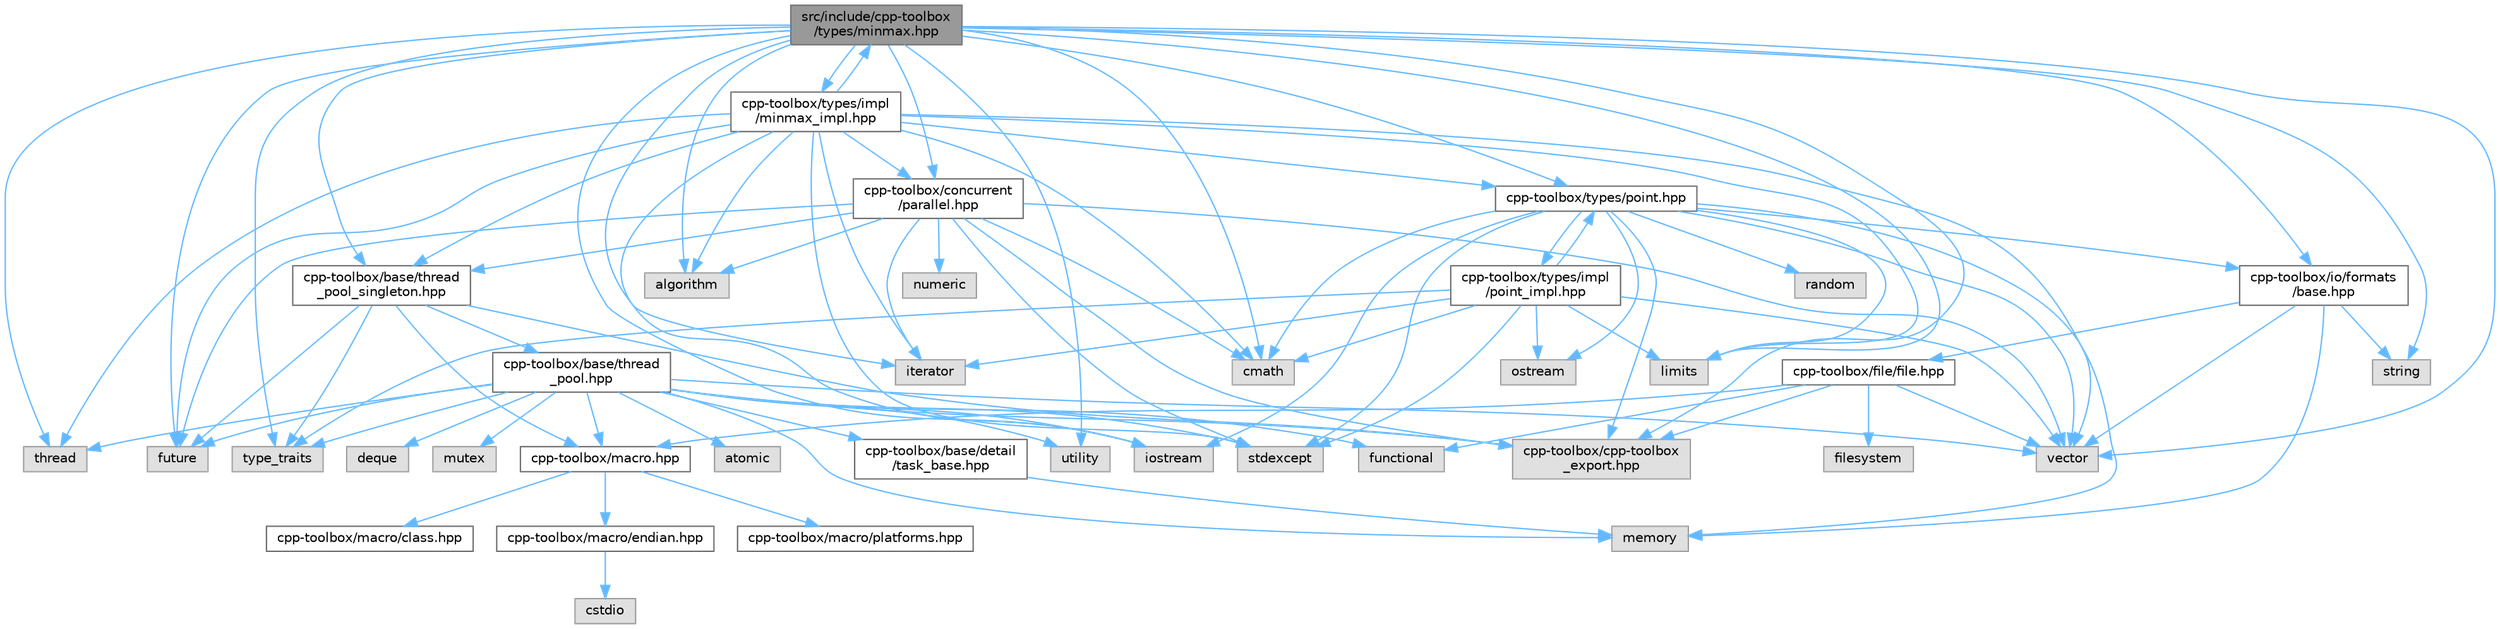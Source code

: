 digraph "src/include/cpp-toolbox/types/minmax.hpp"
{
 // LATEX_PDF_SIZE
  bgcolor="transparent";
  edge [fontname=Helvetica,fontsize=10,labelfontname=Helvetica,labelfontsize=10];
  node [fontname=Helvetica,fontsize=10,shape=box,height=0.2,width=0.4];
  Node1 [id="Node000001",label="src/include/cpp-toolbox\l/types/minmax.hpp",height=0.2,width=0.4,color="gray40", fillcolor="grey60", style="filled", fontcolor="black",tooltip=" "];
  Node1 -> Node2 [id="edge1_Node000001_Node000002",color="steelblue1",style="solid",tooltip=" "];
  Node2 [id="Node000002",label="algorithm",height=0.2,width=0.4,color="grey60", fillcolor="#E0E0E0", style="filled",tooltip=" "];
  Node1 -> Node3 [id="edge2_Node000001_Node000003",color="steelblue1",style="solid",tooltip=" "];
  Node3 [id="Node000003",label="cmath",height=0.2,width=0.4,color="grey60", fillcolor="#E0E0E0", style="filled",tooltip=" "];
  Node1 -> Node4 [id="edge3_Node000001_Node000004",color="steelblue1",style="solid",tooltip=" "];
  Node4 [id="Node000004",label="future",height=0.2,width=0.4,color="grey60", fillcolor="#E0E0E0", style="filled",tooltip=" "];
  Node1 -> Node5 [id="edge4_Node000001_Node000005",color="steelblue1",style="solid",tooltip=" "];
  Node5 [id="Node000005",label="iostream",height=0.2,width=0.4,color="grey60", fillcolor="#E0E0E0", style="filled",tooltip=" "];
  Node1 -> Node6 [id="edge5_Node000001_Node000006",color="steelblue1",style="solid",tooltip=" "];
  Node6 [id="Node000006",label="iterator",height=0.2,width=0.4,color="grey60", fillcolor="#E0E0E0", style="filled",tooltip=" "];
  Node1 -> Node7 [id="edge6_Node000001_Node000007",color="steelblue1",style="solid",tooltip=" "];
  Node7 [id="Node000007",label="limits",height=0.2,width=0.4,color="grey60", fillcolor="#E0E0E0", style="filled",tooltip=" "];
  Node1 -> Node8 [id="edge7_Node000001_Node000008",color="steelblue1",style="solid",tooltip=" "];
  Node8 [id="Node000008",label="string",height=0.2,width=0.4,color="grey60", fillcolor="#E0E0E0", style="filled",tooltip=" "];
  Node1 -> Node9 [id="edge8_Node000001_Node000009",color="steelblue1",style="solid",tooltip=" "];
  Node9 [id="Node000009",label="thread",height=0.2,width=0.4,color="grey60", fillcolor="#E0E0E0", style="filled",tooltip=" "];
  Node1 -> Node10 [id="edge9_Node000001_Node000010",color="steelblue1",style="solid",tooltip=" "];
  Node10 [id="Node000010",label="type_traits",height=0.2,width=0.4,color="grey60", fillcolor="#E0E0E0", style="filled",tooltip=" "];
  Node1 -> Node11 [id="edge10_Node000001_Node000011",color="steelblue1",style="solid",tooltip=" "];
  Node11 [id="Node000011",label="utility",height=0.2,width=0.4,color="grey60", fillcolor="#E0E0E0", style="filled",tooltip=" "];
  Node1 -> Node12 [id="edge11_Node000001_Node000012",color="steelblue1",style="solid",tooltip=" "];
  Node12 [id="Node000012",label="vector",height=0.2,width=0.4,color="grey60", fillcolor="#E0E0E0", style="filled",tooltip=" "];
  Node1 -> Node13 [id="edge12_Node000001_Node000013",color="steelblue1",style="solid",tooltip=" "];
  Node13 [id="Node000013",label="cpp-toolbox/base/thread\l_pool_singleton.hpp",height=0.2,width=0.4,color="grey40", fillcolor="white", style="filled",URL="$thread__pool__singleton_8hpp.html",tooltip=" "];
  Node13 -> Node4 [id="edge13_Node000013_Node000004",color="steelblue1",style="solid",tooltip=" "];
  Node13 -> Node10 [id="edge14_Node000013_Node000010",color="steelblue1",style="solid",tooltip=" "];
  Node13 -> Node14 [id="edge15_Node000013_Node000014",color="steelblue1",style="solid",tooltip=" "];
  Node14 [id="Node000014",label="cpp-toolbox/cpp-toolbox\l_export.hpp",height=0.2,width=0.4,color="grey60", fillcolor="#E0E0E0", style="filled",tooltip=" "];
  Node13 -> Node15 [id="edge16_Node000013_Node000015",color="steelblue1",style="solid",tooltip=" "];
  Node15 [id="Node000015",label="cpp-toolbox/macro.hpp",height=0.2,width=0.4,color="grey40", fillcolor="white", style="filled",URL="$macro_8hpp.html",tooltip="通用的编译器、平台、架构检测和实用宏定义 / Common macros for compiler, platform, architecture detection and utility macro..."];
  Node15 -> Node16 [id="edge17_Node000015_Node000016",color="steelblue1",style="solid",tooltip=" "];
  Node16 [id="Node000016",label="cpp-toolbox/macro/class.hpp",height=0.2,width=0.4,color="grey40", fillcolor="white", style="filled",URL="$class_8hpp.html",tooltip=" "];
  Node15 -> Node17 [id="edge18_Node000015_Node000017",color="steelblue1",style="solid",tooltip=" "];
  Node17 [id="Node000017",label="cpp-toolbox/macro/endian.hpp",height=0.2,width=0.4,color="grey40", fillcolor="white", style="filled",URL="$endian_8hpp.html",tooltip=" "];
  Node17 -> Node18 [id="edge19_Node000017_Node000018",color="steelblue1",style="solid",tooltip=" "];
  Node18 [id="Node000018",label="cstdio",height=0.2,width=0.4,color="grey60", fillcolor="#E0E0E0", style="filled",tooltip=" "];
  Node15 -> Node19 [id="edge20_Node000015_Node000019",color="steelblue1",style="solid",tooltip=" "];
  Node19 [id="Node000019",label="cpp-toolbox/macro/platforms.hpp",height=0.2,width=0.4,color="grey40", fillcolor="white", style="filled",URL="$platforms_8hpp.html",tooltip=" "];
  Node13 -> Node20 [id="edge21_Node000013_Node000020",color="steelblue1",style="solid",tooltip=" "];
  Node20 [id="Node000020",label="cpp-toolbox/base/thread\l_pool.hpp",height=0.2,width=0.4,color="grey40", fillcolor="white", style="filled",URL="$thread__pool_8hpp.html",tooltip=" "];
  Node20 -> Node21 [id="edge22_Node000020_Node000021",color="steelblue1",style="solid",tooltip=" "];
  Node21 [id="Node000021",label="atomic",height=0.2,width=0.4,color="grey60", fillcolor="#E0E0E0", style="filled",tooltip=" "];
  Node20 -> Node22 [id="edge23_Node000020_Node000022",color="steelblue1",style="solid",tooltip=" "];
  Node22 [id="Node000022",label="deque",height=0.2,width=0.4,color="grey60", fillcolor="#E0E0E0", style="filled",tooltip=" "];
  Node20 -> Node23 [id="edge24_Node000020_Node000023",color="steelblue1",style="solid",tooltip=" "];
  Node23 [id="Node000023",label="functional",height=0.2,width=0.4,color="grey60", fillcolor="#E0E0E0", style="filled",tooltip=" "];
  Node20 -> Node4 [id="edge25_Node000020_Node000004",color="steelblue1",style="solid",tooltip=" "];
  Node20 -> Node5 [id="edge26_Node000020_Node000005",color="steelblue1",style="solid",tooltip=" "];
  Node20 -> Node24 [id="edge27_Node000020_Node000024",color="steelblue1",style="solid",tooltip=" "];
  Node24 [id="Node000024",label="memory",height=0.2,width=0.4,color="grey60", fillcolor="#E0E0E0", style="filled",tooltip=" "];
  Node20 -> Node25 [id="edge28_Node000020_Node000025",color="steelblue1",style="solid",tooltip=" "];
  Node25 [id="Node000025",label="mutex",height=0.2,width=0.4,color="grey60", fillcolor="#E0E0E0", style="filled",tooltip=" "];
  Node20 -> Node26 [id="edge29_Node000020_Node000026",color="steelblue1",style="solid",tooltip=" "];
  Node26 [id="Node000026",label="stdexcept",height=0.2,width=0.4,color="grey60", fillcolor="#E0E0E0", style="filled",tooltip=" "];
  Node20 -> Node9 [id="edge30_Node000020_Node000009",color="steelblue1",style="solid",tooltip=" "];
  Node20 -> Node10 [id="edge31_Node000020_Node000010",color="steelblue1",style="solid",tooltip=" "];
  Node20 -> Node11 [id="edge32_Node000020_Node000011",color="steelblue1",style="solid",tooltip=" "];
  Node20 -> Node12 [id="edge33_Node000020_Node000012",color="steelblue1",style="solid",tooltip=" "];
  Node20 -> Node27 [id="edge34_Node000020_Node000027",color="steelblue1",style="solid",tooltip=" "];
  Node27 [id="Node000027",label="cpp-toolbox/base/detail\l/task_base.hpp",height=0.2,width=0.4,color="grey40", fillcolor="white", style="filled",URL="$task__base_8hpp.html",tooltip=" "];
  Node27 -> Node24 [id="edge35_Node000027_Node000024",color="steelblue1",style="solid",tooltip=" "];
  Node20 -> Node14 [id="edge36_Node000020_Node000014",color="steelblue1",style="solid",tooltip=" "];
  Node20 -> Node15 [id="edge37_Node000020_Node000015",color="steelblue1",style="solid",tooltip=" "];
  Node1 -> Node28 [id="edge38_Node000001_Node000028",color="steelblue1",style="solid",tooltip=" "];
  Node28 [id="Node000028",label="cpp-toolbox/concurrent\l/parallel.hpp",height=0.2,width=0.4,color="grey40", fillcolor="white", style="filled",URL="$parallel_8hpp.html",tooltip=" "];
  Node28 -> Node2 [id="edge39_Node000028_Node000002",color="steelblue1",style="solid",tooltip=" "];
  Node28 -> Node3 [id="edge40_Node000028_Node000003",color="steelblue1",style="solid",tooltip=" "];
  Node28 -> Node4 [id="edge41_Node000028_Node000004",color="steelblue1",style="solid",tooltip=" "];
  Node28 -> Node6 [id="edge42_Node000028_Node000006",color="steelblue1",style="solid",tooltip=" "];
  Node28 -> Node29 [id="edge43_Node000028_Node000029",color="steelblue1",style="solid",tooltip=" "];
  Node29 [id="Node000029",label="numeric",height=0.2,width=0.4,color="grey60", fillcolor="#E0E0E0", style="filled",tooltip=" "];
  Node28 -> Node26 [id="edge44_Node000028_Node000026",color="steelblue1",style="solid",tooltip=" "];
  Node28 -> Node12 [id="edge45_Node000028_Node000012",color="steelblue1",style="solid",tooltip=" "];
  Node28 -> Node14 [id="edge46_Node000028_Node000014",color="steelblue1",style="solid",tooltip=" "];
  Node28 -> Node13 [id="edge47_Node000028_Node000013",color="steelblue1",style="solid",tooltip=" "];
  Node1 -> Node14 [id="edge48_Node000001_Node000014",color="steelblue1",style="solid",tooltip=" "];
  Node1 -> Node30 [id="edge49_Node000001_Node000030",color="steelblue1",style="solid",tooltip=" "];
  Node30 [id="Node000030",label="cpp-toolbox/io/formats\l/base.hpp",height=0.2,width=0.4,color="grey40", fillcolor="white", style="filled",URL="$io_2formats_2base_8hpp.html",tooltip=" "];
  Node30 -> Node24 [id="edge50_Node000030_Node000024",color="steelblue1",style="solid",tooltip=" "];
  Node30 -> Node8 [id="edge51_Node000030_Node000008",color="steelblue1",style="solid",tooltip=" "];
  Node30 -> Node12 [id="edge52_Node000030_Node000012",color="steelblue1",style="solid",tooltip=" "];
  Node30 -> Node31 [id="edge53_Node000030_Node000031",color="steelblue1",style="solid",tooltip=" "];
  Node31 [id="Node000031",label="cpp-toolbox/file/file.hpp",height=0.2,width=0.4,color="grey40", fillcolor="white", style="filled",URL="$file_8hpp.html",tooltip=" "];
  Node31 -> Node32 [id="edge54_Node000031_Node000032",color="steelblue1",style="solid",tooltip=" "];
  Node32 [id="Node000032",label="filesystem",height=0.2,width=0.4,color="grey60", fillcolor="#E0E0E0", style="filled",tooltip=" "];
  Node31 -> Node23 [id="edge55_Node000031_Node000023",color="steelblue1",style="solid",tooltip=" "];
  Node31 -> Node12 [id="edge56_Node000031_Node000012",color="steelblue1",style="solid",tooltip=" "];
  Node31 -> Node14 [id="edge57_Node000031_Node000014",color="steelblue1",style="solid",tooltip=" "];
  Node31 -> Node15 [id="edge58_Node000031_Node000015",color="steelblue1",style="solid",tooltip=" "];
  Node1 -> Node33 [id="edge59_Node000001_Node000033",color="steelblue1",style="solid",tooltip=" "];
  Node33 [id="Node000033",label="cpp-toolbox/types/point.hpp",height=0.2,width=0.4,color="grey40", fillcolor="white", style="filled",URL="$point_8hpp.html",tooltip=" "];
  Node33 -> Node3 [id="edge60_Node000033_Node000003",color="steelblue1",style="solid",tooltip=" "];
  Node33 -> Node5 [id="edge61_Node000033_Node000005",color="steelblue1",style="solid",tooltip=" "];
  Node33 -> Node7 [id="edge62_Node000033_Node000007",color="steelblue1",style="solid",tooltip=" "];
  Node33 -> Node24 [id="edge63_Node000033_Node000024",color="steelblue1",style="solid",tooltip=" "];
  Node33 -> Node34 [id="edge64_Node000033_Node000034",color="steelblue1",style="solid",tooltip=" "];
  Node34 [id="Node000034",label="ostream",height=0.2,width=0.4,color="grey60", fillcolor="#E0E0E0", style="filled",tooltip=" "];
  Node33 -> Node35 [id="edge65_Node000033_Node000035",color="steelblue1",style="solid",tooltip=" "];
  Node35 [id="Node000035",label="random",height=0.2,width=0.4,color="grey60", fillcolor="#E0E0E0", style="filled",tooltip=" "];
  Node33 -> Node26 [id="edge66_Node000033_Node000026",color="steelblue1",style="solid",tooltip=" "];
  Node33 -> Node12 [id="edge67_Node000033_Node000012",color="steelblue1",style="solid",tooltip=" "];
  Node33 -> Node14 [id="edge68_Node000033_Node000014",color="steelblue1",style="solid",tooltip=" "];
  Node33 -> Node30 [id="edge69_Node000033_Node000030",color="steelblue1",style="solid",tooltip=" "];
  Node33 -> Node36 [id="edge70_Node000033_Node000036",color="steelblue1",style="solid",tooltip=" "];
  Node36 [id="Node000036",label="cpp-toolbox/types/impl\l/point_impl.hpp",height=0.2,width=0.4,color="grey40", fillcolor="white", style="filled",URL="$point__impl_8hpp.html",tooltip=" "];
  Node36 -> Node3 [id="edge71_Node000036_Node000003",color="steelblue1",style="solid",tooltip=" "];
  Node36 -> Node6 [id="edge72_Node000036_Node000006",color="steelblue1",style="solid",tooltip=" "];
  Node36 -> Node7 [id="edge73_Node000036_Node000007",color="steelblue1",style="solid",tooltip=" "];
  Node36 -> Node34 [id="edge74_Node000036_Node000034",color="steelblue1",style="solid",tooltip=" "];
  Node36 -> Node26 [id="edge75_Node000036_Node000026",color="steelblue1",style="solid",tooltip=" "];
  Node36 -> Node10 [id="edge76_Node000036_Node000010",color="steelblue1",style="solid",tooltip=" "];
  Node36 -> Node12 [id="edge77_Node000036_Node000012",color="steelblue1",style="solid",tooltip=" "];
  Node36 -> Node33 [id="edge78_Node000036_Node000033",color="steelblue1",style="solid",tooltip=" "];
  Node1 -> Node37 [id="edge79_Node000001_Node000037",color="steelblue1",style="solid",tooltip=" "];
  Node37 [id="Node000037",label="cpp-toolbox/types/impl\l/minmax_impl.hpp",height=0.2,width=0.4,color="grey40", fillcolor="white", style="filled",URL="$minmax__impl_8hpp.html",tooltip=" "];
  Node37 -> Node1 [id="edge80_Node000037_Node000001",color="steelblue1",style="solid",tooltip=" "];
  Node37 -> Node2 [id="edge81_Node000037_Node000002",color="steelblue1",style="solid",tooltip=" "];
  Node37 -> Node3 [id="edge82_Node000037_Node000003",color="steelblue1",style="solid",tooltip=" "];
  Node37 -> Node4 [id="edge83_Node000037_Node000004",color="steelblue1",style="solid",tooltip=" "];
  Node37 -> Node5 [id="edge84_Node000037_Node000005",color="steelblue1",style="solid",tooltip=" "];
  Node37 -> Node6 [id="edge85_Node000037_Node000006",color="steelblue1",style="solid",tooltip=" "];
  Node37 -> Node7 [id="edge86_Node000037_Node000007",color="steelblue1",style="solid",tooltip=" "];
  Node37 -> Node26 [id="edge87_Node000037_Node000026",color="steelblue1",style="solid",tooltip=" "];
  Node37 -> Node9 [id="edge88_Node000037_Node000009",color="steelblue1",style="solid",tooltip=" "];
  Node37 -> Node12 [id="edge89_Node000037_Node000012",color="steelblue1",style="solid",tooltip=" "];
  Node37 -> Node13 [id="edge90_Node000037_Node000013",color="steelblue1",style="solid",tooltip=" "];
  Node37 -> Node28 [id="edge91_Node000037_Node000028",color="steelblue1",style="solid",tooltip=" "];
  Node37 -> Node33 [id="edge92_Node000037_Node000033",color="steelblue1",style="solid",tooltip=" "];
}
